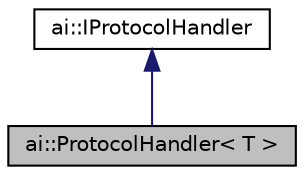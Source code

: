 digraph "ai::ProtocolHandler&lt; T &gt;"
{
  edge [fontname="Helvetica",fontsize="10",labelfontname="Helvetica",labelfontsize="10"];
  node [fontname="Helvetica",fontsize="10",shape=record];
  Node1 [label="ai::ProtocolHandler\< T \>",height=0.2,width=0.4,color="black", fillcolor="grey75", style="filled", fontcolor="black"];
  Node2 -> Node1 [dir="back",color="midnightblue",fontsize="10",style="solid",fontname="Helvetica"];
  Node2 [label="ai::IProtocolHandler",height=0.2,width=0.4,color="black", fillcolor="white", style="filled",URL="$classai_1_1IProtocolHandler.html",tooltip="Interface for the execution of assigned IProtocolMessage. "];
}
